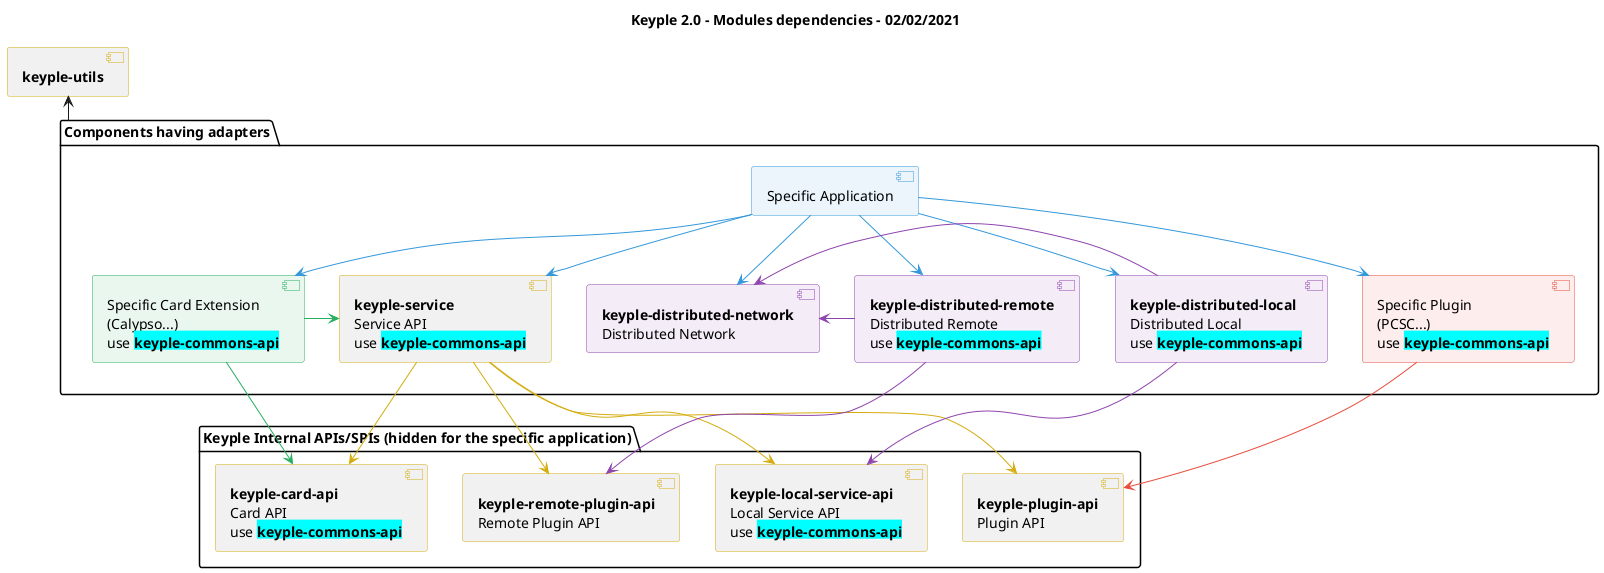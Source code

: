 @startuml
title
    Keyple 2.0 - Modules dependencies - 02/02/2021
end title

' == THEME ==

'Couleurs issues de : https://htmlcolorcodes.com/fr/tableau-de-couleur/tableau-de-couleur-design-plat/
!define COLOR_YELLOW D4AC0D
!define COLOR_RED E74C3C
!define COLOR_PURPLE 8E44AD
!define COLOR_BLUE 3498DB
!define COLOR_GREEN 27AE60
!define COLOR_GREY 2C3E50
skinparam Shadowing false
skinparam component {
    BorderColor #D4AC0D
    ' Red
    BackgroundColor<<red>> #FDEDEC
    BorderColor<<red>> #E74C3C
    ' Purple
    BackgroundColor<<purple>> #F4ECF7
    BorderColor<<purple>> #8E44AD
    ' blue
    BackgroundColor<<blue>> #EBF5FB
    BorderColor<<blue>> #3498DB
    ' Green
    BackgroundColor<<green>> #E9F7EF
    BorderColor<<green>> #27AE60
    ' Grey
    BackgroundColor<<grey>> #EAECEE
    BorderColor<<grey>> #2C3E50
}
skinparam interface {
    BorderColor #D4AC0D
    ' Red
    BackgroundColor<<red>> #FDEDEC
    BorderColor<<red>> #E74C3C
    ' Purple
    BackgroundColor<<purple>> #F4ECF7
    BorderColor<<purple>> #8E44AD
    ' blue
    BackgroundColor<<blue>> #EBF5FB
    BorderColor<<blue>> #3498DB
    ' Green
    BackgroundColor<<green>> #E9F7EF
    BorderColor<<green>> #27AE60
    ' Grey
    BackgroundColor<<grey>> #EAECEE
    BorderColor<<grey>> #2C3E50
}
hide <<red>> stereotype
hide <<purple>> stereotype
hide <<blue>> stereotype
hide <<green>> stereotype
hide <<grey>> stereotype

' == COMPONENTS ==

package "Components having adapters" as packMain {
    [Specific Application] as application <<blue>>
    [**keyple-service**\nService API\nuse <back:cyan>**keyple-commons-api**</back>] as service
    [Specific Plugin\n(PCSC...)\nuse <back:cyan>**keyple-commons-api**</back>] as plugin <<red>>
    [Specific Card Extension\n(Calypso...)\nuse <back:cyan>**keyple-commons-api**</back>] as extension <<green>>
    together {
        [**keyple-distributed-local**\nDistributed Local\nuse <back:cyan>**keyple-commons-api**</back>] as local <<purple>>
        [**keyple-distributed-network**\nDistributed Network] as network <<purple>>
        [**keyple-distributed-remote**\nDistributed Remote\nuse <back:cyan>**keyple-commons-api**</back>] as remote <<purple>>
    }
}
package "Keyple Internal APIs/SPIs (hidden for the specific application)" {
    [**keyple-plugin-api**\nPlugin API] as pluginApi
    [**keyple-card-api**\nCard API\nuse <back:cyan>**keyple-commons-api**</back>] as cardApi
    [**keyple-local-service-api**\nLocal Service API\nuse <back:cyan>**keyple-commons-api**</back>] as localServiceApi
    [**keyple-remote-plugin-api**\nRemote Plugin API] as remotePluginApi
}
[**keyple-utils**] as utils

' == ASSOCIATIONS ==

application --> plugin #COLOR_BLUE
application --> service #COLOR_BLUE
application --> extension #COLOR_BLUE
application --> local #COLOR_BLUE
application --> network #COLOR_BLUE
application --> remote #COLOR_BLUE

extension --> cardApi #COLOR_GREEN
extension -right-> service #COLOR_GREEN

plugin --> pluginApi #COLOR_RED

service --> pluginApi #COLOR_YELLOW
service --> cardApi #COLOR_YELLOW
service --> remotePluginApi #COLOR_YELLOW
service --> localServiceApi #COLOR_YELLOW

local -left-> network #COLOR_PURPLE
local --> localServiceApi #COLOR_PURPLE

remote -right-> network #COLOR_PURPLE
remote --> remotePluginApi #COLOR_PURPLE

packMain -up-> utils

@enduml